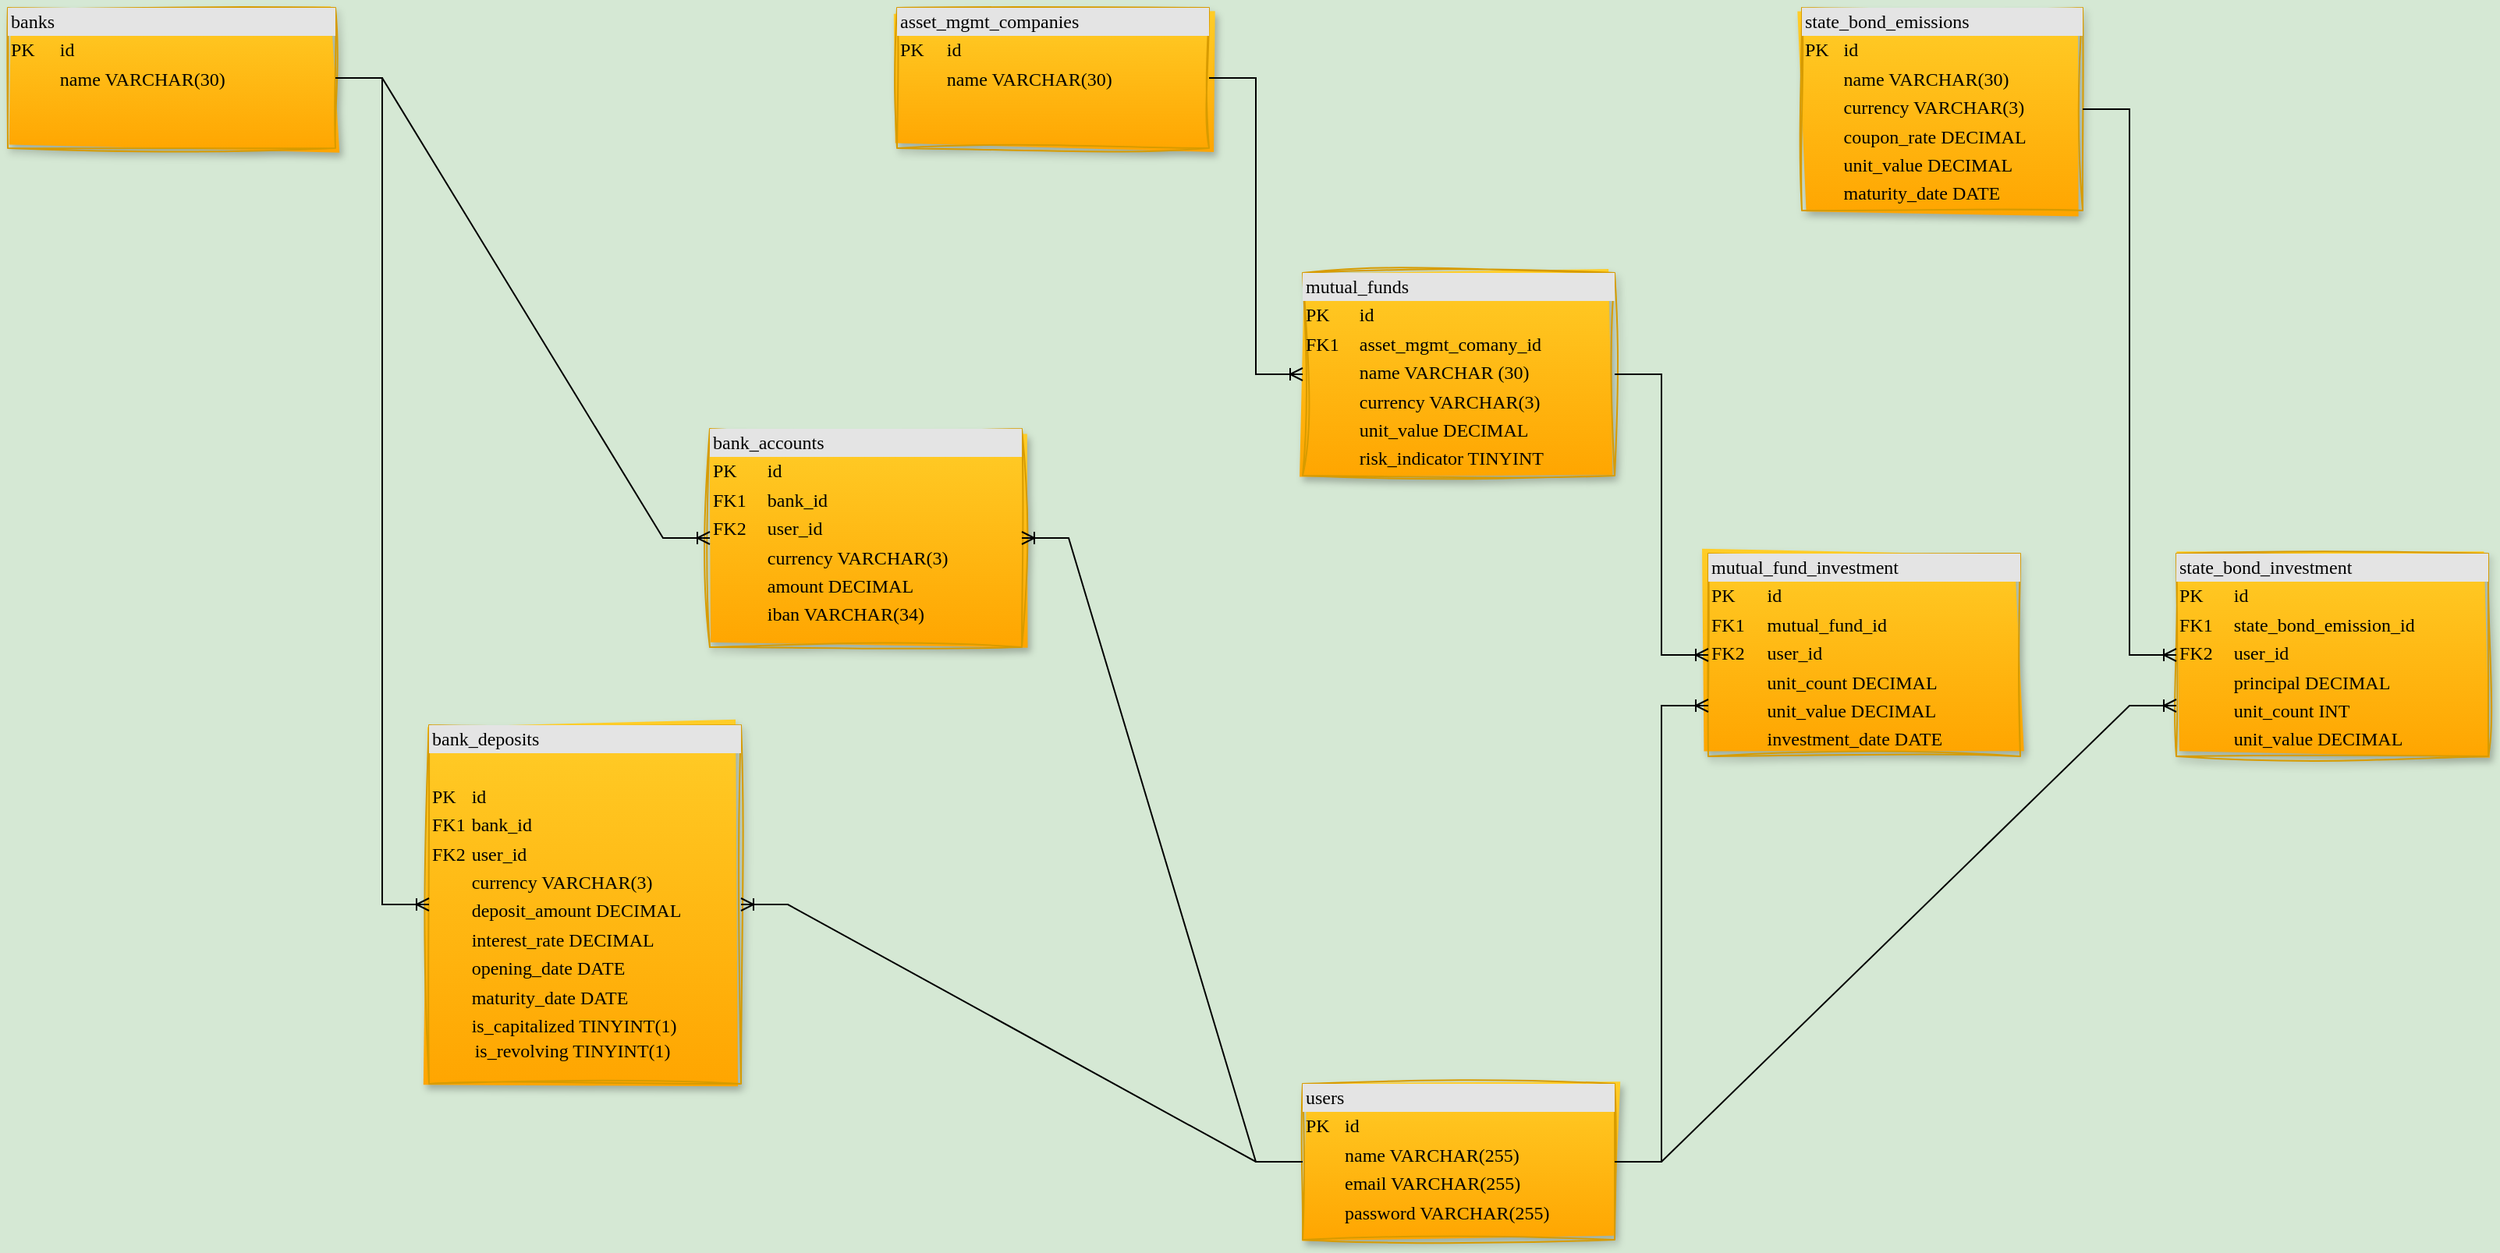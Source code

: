 <mxfile version="26.0.16">
  <diagram name="Page-1" id="2ca16b54-16f6-2749-3443-fa8db7711227">
    <mxGraphModel dx="1780" dy="1323" grid="1" gridSize="10" guides="1" tooltips="1" connect="1" arrows="1" fold="1" page="1" pageScale="1" pageWidth="1100" pageHeight="850" background="#D5E8D4" math="0" shadow="0">
      <root>
        <mxCell id="0" />
        <mxCell id="1" parent="0" />
        <mxCell id="2ed32ef02a7f4228-1" value="&lt;div style=&quot;box-sizing:border-box;width:100%;background:#e4e4e4;padding:2px;&quot;&gt;banks&lt;/div&gt;&lt;table cellspacing=&quot;0&quot; cellpadding=&quot;2&quot; style=&quot;width: 100%;&quot;&gt;&lt;tbody&gt;&lt;tr&gt;&lt;td&gt;PK&lt;/td&gt;&lt;td&gt;id&lt;/td&gt;&lt;/tr&gt;&lt;tr&gt;&lt;td&gt;&lt;br&gt;&lt;/td&gt;&lt;td&gt;name VARCHAR(30)&lt;/td&gt;&lt;/tr&gt;&lt;tr&gt;&lt;td&gt;&lt;/td&gt;&lt;td&gt;&lt;br&gt;&lt;/td&gt;&lt;/tr&gt;&lt;/tbody&gt;&lt;/table&gt;" style="verticalAlign=top;align=left;overflow=fill;html=1;rounded=0;shadow=1;comic=0;labelBackgroundColor=none;strokeWidth=1;fontFamily=Tahoma;fontSize=12;fillColor=#ffcd28;gradientColor=#ffa500;strokeColor=#d79b00;glass=0;sketch=1;curveFitting=1;jiggle=2;" parent="1" vertex="1">
          <mxGeometry x="-470" y="-130" width="210" height="90" as="geometry" />
        </mxCell>
        <mxCell id="V5oaI-MPrt99EevqK1KK-1" value="&lt;div style=&quot;box-sizing:border-box;width:100%;background:#e4e4e4;padding:2px;&quot;&gt;bank_accounts&lt;/div&gt;&lt;table cellspacing=&quot;0&quot; cellpadding=&quot;2&quot; style=&quot;width: 100%;&quot;&gt;&lt;tbody&gt;&lt;tr&gt;&lt;td&gt;PK&lt;/td&gt;&lt;td&gt;id&lt;/td&gt;&lt;/tr&gt;&lt;tr&gt;&lt;td&gt;FK1&lt;/td&gt;&lt;td&gt;bank_id&lt;/td&gt;&lt;/tr&gt;&lt;tr&gt;&lt;td&gt;FK2&lt;/td&gt;&lt;td&gt;user_id&lt;/td&gt;&lt;/tr&gt;&lt;tr&gt;&lt;td&gt;&lt;br&gt;&lt;/td&gt;&lt;td&gt;currency VARCHAR(3)&lt;/td&gt;&lt;/tr&gt;&lt;tr&gt;&lt;td&gt;&lt;br&gt;&lt;/td&gt;&lt;td&gt;amount DECIMAL&lt;br&gt;&lt;/td&gt;&lt;/tr&gt;&lt;tr&gt;&lt;td&gt;&lt;br&gt;&lt;/td&gt;&lt;td&gt;iban VARCHAR(34)&lt;/td&gt;&lt;/tr&gt;&lt;/tbody&gt;&lt;/table&gt;" style="verticalAlign=top;align=left;overflow=fill;html=1;rounded=0;shadow=1;comic=0;labelBackgroundColor=none;strokeWidth=1;fontFamily=Tahoma;fontSize=12;fillColor=#ffcd28;gradientColor=#ffa500;strokeColor=#d79b00;glass=0;sketch=1;curveFitting=1;jiggle=2;" vertex="1" parent="1">
          <mxGeometry x="-20" y="140" width="200" height="140" as="geometry" />
        </mxCell>
        <mxCell id="V5oaI-MPrt99EevqK1KK-2" value="&lt;div style=&quot;box-sizing:border-box;width:100%;background:#e4e4e4;padding:2px;&quot;&gt;users&lt;/div&gt;&lt;table cellspacing=&quot;0&quot; cellpadding=&quot;2&quot; style=&quot;width: 100%;&quot;&gt;&lt;tbody&gt;&lt;tr&gt;&lt;td&gt;PK&lt;/td&gt;&lt;td&gt;id&lt;/td&gt;&lt;/tr&gt;&lt;tr&gt;&lt;td&gt;&lt;br&gt;&lt;/td&gt;&lt;td&gt;name VARCHAR(255)&lt;/td&gt;&lt;/tr&gt;&lt;tr&gt;&lt;td&gt;&lt;/td&gt;&lt;td&gt;email VARCHAR(255)&lt;br&gt;&lt;/td&gt;&lt;/tr&gt;&lt;tr&gt;&lt;td&gt;&lt;br&gt;&lt;/td&gt;&lt;td&gt;password VARCHAR(255)&lt;/td&gt;&lt;/tr&gt;&lt;/tbody&gt;&lt;/table&gt;" style="verticalAlign=top;align=left;overflow=fill;html=1;rounded=0;shadow=1;comic=0;labelBackgroundColor=none;strokeWidth=1;fontFamily=Tahoma;fontSize=12;fillColor=#ffcd28;gradientColor=#ffa500;strokeColor=#d79b00;glass=0;sketch=1;curveFitting=1;jiggle=2;" vertex="1" parent="1">
          <mxGeometry x="360" y="560" width="200" height="100" as="geometry" />
        </mxCell>
        <mxCell id="V5oaI-MPrt99EevqK1KK-3" value="&lt;div style=&quot;box-sizing:border-box;width:100%;background:#e4e4e4;padding:2px;&quot;&gt;asset_mgmt_companies&lt;/div&gt;&lt;table cellspacing=&quot;0&quot; cellpadding=&quot;2&quot; style=&quot;width: 100%;&quot;&gt;&lt;tbody&gt;&lt;tr&gt;&lt;td&gt;PK&lt;/td&gt;&lt;td&gt;id&lt;/td&gt;&lt;/tr&gt;&lt;tr&gt;&lt;td&gt;&lt;br&gt;&lt;/td&gt;&lt;td&gt;name VARCHAR(30)&lt;/td&gt;&lt;/tr&gt;&lt;tr&gt;&lt;td&gt;&lt;/td&gt;&lt;td&gt;&lt;br&gt;&lt;/td&gt;&lt;/tr&gt;&lt;/tbody&gt;&lt;/table&gt;" style="verticalAlign=top;align=left;overflow=fill;html=1;rounded=0;shadow=1;comic=0;labelBackgroundColor=none;strokeWidth=1;fontFamily=Tahoma;fontSize=12;fillColor=#ffcd28;gradientColor=#ffa500;strokeColor=#d79b00;glass=0;sketch=1;curveFitting=1;jiggle=2;" vertex="1" parent="1">
          <mxGeometry x="100" y="-130" width="200" height="90" as="geometry" />
        </mxCell>
        <mxCell id="V5oaI-MPrt99EevqK1KK-4" value="&lt;div style=&quot;box-sizing:border-box;width:100%;background:#e4e4e4;padding:2px;&quot;&gt;mutual_funds&lt;/div&gt;&lt;table cellspacing=&quot;0&quot; cellpadding=&quot;2&quot; style=&quot;width: 100%;&quot;&gt;&lt;tbody&gt;&lt;tr&gt;&lt;td&gt;PK&lt;/td&gt;&lt;td&gt;id&lt;/td&gt;&lt;/tr&gt;&lt;tr&gt;&lt;td&gt;FK1&lt;/td&gt;&lt;td&gt;asset_mgmt_comany_id&lt;/td&gt;&lt;/tr&gt;&lt;tr&gt;&lt;td&gt;&lt;br&gt;&lt;/td&gt;&lt;td&gt;name VARCHAR (30)&lt;/td&gt;&lt;/tr&gt;&lt;tr&gt;&lt;td&gt;&lt;br&gt;&lt;/td&gt;&lt;td&gt;currency VARCHAR(3)&lt;br&gt;&lt;/td&gt;&lt;/tr&gt;&lt;tr&gt;&lt;td&gt;&lt;br&gt;&lt;/td&gt;&lt;td&gt;unit_value DECIMAL&lt;/td&gt;&lt;/tr&gt;&lt;tr&gt;&lt;td&gt;&lt;br&gt;&lt;/td&gt;&lt;td&gt;risk_indicator TINYINT&lt;/td&gt;&lt;/tr&gt;&lt;/tbody&gt;&lt;/table&gt;" style="verticalAlign=top;align=left;overflow=fill;html=1;rounded=0;shadow=1;comic=0;labelBackgroundColor=none;strokeWidth=1;fontFamily=Tahoma;fontSize=12;fillColor=#ffcd28;gradientColor=#ffa500;strokeColor=#d79b00;glass=0;sketch=1;curveFitting=1;jiggle=2;" vertex="1" parent="1">
          <mxGeometry x="360" y="40" width="200" height="130" as="geometry" />
        </mxCell>
        <mxCell id="V5oaI-MPrt99EevqK1KK-5" value="&lt;div style=&quot;box-sizing:border-box;width:100%;background:#e4e4e4;padding:2px;&quot;&gt;mutual_fund_investment&lt;/div&gt;&lt;table cellspacing=&quot;0&quot; cellpadding=&quot;2&quot; style=&quot;width: 100%;&quot;&gt;&lt;tbody&gt;&lt;tr&gt;&lt;td&gt;PK&lt;/td&gt;&lt;td&gt;id&lt;/td&gt;&lt;/tr&gt;&lt;tr&gt;&lt;td&gt;FK1&lt;/td&gt;&lt;td&gt;mutual_fund_id&lt;/td&gt;&lt;/tr&gt;&lt;tr&gt;&lt;td&gt;FK2&lt;/td&gt;&lt;td&gt;user_id&lt;/td&gt;&lt;/tr&gt;&lt;tr&gt;&lt;td&gt;&lt;br&gt;&lt;/td&gt;&lt;td&gt;unit_count DECIMAL&lt;br&gt;&lt;/td&gt;&lt;/tr&gt;&lt;tr&gt;&lt;td&gt;&lt;br&gt;&lt;/td&gt;&lt;td&gt;unit_value DECIMAL&lt;/td&gt;&lt;/tr&gt;&lt;tr&gt;&lt;td&gt;&lt;br&gt;&lt;/td&gt;&lt;td&gt;investment_date DATE&lt;/td&gt;&lt;/tr&gt;&lt;/tbody&gt;&lt;/table&gt;" style="verticalAlign=top;align=left;overflow=fill;html=1;rounded=0;shadow=1;comic=0;labelBackgroundColor=none;strokeWidth=1;fontFamily=Tahoma;fontSize=12;fillColor=#ffcd28;gradientColor=#ffa500;strokeColor=#d79b00;glass=0;sketch=1;curveFitting=1;jiggle=2;" vertex="1" parent="1">
          <mxGeometry x="620" y="220" width="200" height="130" as="geometry" />
        </mxCell>
        <mxCell id="V5oaI-MPrt99EevqK1KK-6" value="&lt;div style=&quot;box-sizing:border-box;width:100%;background:#e4e4e4;padding:2px;&quot;&gt;bank_deposits&lt;/div&gt;&lt;table cellspacing=&quot;0&quot; cellpadding=&quot;2&quot; style=&quot;width: 100%;&quot;&gt;&lt;tbody&gt;&lt;tr&gt;&lt;td&gt;&lt;br&gt;&lt;/td&gt;&lt;td&gt;&lt;br&gt;&lt;/td&gt;&lt;/tr&gt;&lt;tr&gt;&lt;td&gt;PK&lt;/td&gt;&lt;td&gt;id&lt;/td&gt;&lt;/tr&gt;&lt;tr&gt;&lt;td&gt;FK1&lt;/td&gt;&lt;td&gt;bank_id&lt;/td&gt;&lt;/tr&gt;&lt;tr&gt;&lt;td&gt;FK2&lt;/td&gt;&lt;td&gt;user_id&lt;/td&gt;&lt;/tr&gt;&lt;tr&gt;&lt;td&gt;&lt;br&gt;&lt;/td&gt;&lt;td&gt;currency VARCHAR(3)&lt;/td&gt;&lt;/tr&gt;&lt;tr&gt;&lt;td&gt;&lt;br&gt;&lt;/td&gt;&lt;td&gt;deposit_amount DECIMAL&lt;br&gt;&lt;/td&gt;&lt;/tr&gt;&lt;tr&gt;&lt;td&gt;&lt;br&gt;&lt;/td&gt;&lt;td&gt;interest_rate DECIMAL&lt;/td&gt;&lt;/tr&gt;&lt;tr&gt;&lt;td&gt;&lt;br&gt;&lt;/td&gt;&lt;td&gt;opening_date DATE&lt;/td&gt;&lt;/tr&gt;&lt;tr&gt;&lt;td&gt;&lt;br&gt;&lt;/td&gt;&lt;td&gt;maturity_date DATE&lt;/td&gt;&lt;/tr&gt;&lt;tr&gt;&lt;td&gt;&lt;br&gt;&lt;/td&gt;&lt;td&gt;is_capitalized TINYINT(1)&lt;br&gt;&lt;table cellspacing=&quot;0&quot; cellpadding=&quot;2&quot; style=&quot;width: 187.688px;&quot;&gt;&lt;tbody&gt;&lt;tr&gt;&lt;td&gt;is_revolving TINYINT(1)&lt;/td&gt;&lt;/tr&gt;&lt;/tbody&gt;&lt;/table&gt;&lt;/td&gt;&lt;/tr&gt;&lt;/tbody&gt;&lt;/table&gt;" style="verticalAlign=top;align=left;overflow=fill;html=1;rounded=0;shadow=1;comic=0;labelBackgroundColor=none;strokeWidth=1;fontFamily=Tahoma;fontSize=12;fillColor=#ffcd28;gradientColor=#ffa500;strokeColor=#d79b00;glass=0;sketch=1;curveFitting=1;jiggle=2;" vertex="1" parent="1">
          <mxGeometry x="-200" y="330" width="200" height="230" as="geometry" />
        </mxCell>
        <mxCell id="V5oaI-MPrt99EevqK1KK-8" value="&lt;div style=&quot;box-sizing:border-box;width:100%;background:#e4e4e4;padding:2px;&quot;&gt;state_bond_emissions&lt;/div&gt;&lt;table cellspacing=&quot;0&quot; cellpadding=&quot;2&quot; style=&quot;width: 100%;&quot;&gt;&lt;tbody&gt;&lt;tr&gt;&lt;td&gt;PK&lt;/td&gt;&lt;td&gt;id&lt;/td&gt;&lt;/tr&gt;&lt;tr&gt;&lt;td&gt;&lt;br&gt;&lt;/td&gt;&lt;td&gt;name VARCHAR(30)&lt;/td&gt;&lt;/tr&gt;&lt;tr&gt;&lt;td&gt;&lt;/td&gt;&lt;td&gt;currency VARCHAR(3)&lt;/td&gt;&lt;/tr&gt;&lt;tr&gt;&lt;td&gt;&lt;br&gt;&lt;/td&gt;&lt;td&gt;coupon_rate DECIMAL&lt;br&gt;&lt;/td&gt;&lt;/tr&gt;&lt;tr&gt;&lt;td&gt;&lt;br&gt;&lt;/td&gt;&lt;td&gt;unit_value DECIMAL&lt;br&gt;&lt;/td&gt;&lt;/tr&gt;&lt;tr&gt;&lt;td&gt;&lt;br&gt;&lt;/td&gt;&lt;td&gt;maturity_date DATE&lt;/td&gt;&lt;/tr&gt;&lt;/tbody&gt;&lt;/table&gt;" style="verticalAlign=top;align=left;overflow=fill;html=1;rounded=0;shadow=1;comic=0;labelBackgroundColor=none;strokeWidth=1;fontFamily=Tahoma;fontSize=12;fillColor=#ffcd28;gradientColor=#ffa500;strokeColor=#d79b00;glass=0;sketch=1;curveFitting=1;jiggle=2;" vertex="1" parent="1">
          <mxGeometry x="680" y="-130" width="180" height="130" as="geometry" />
        </mxCell>
        <mxCell id="V5oaI-MPrt99EevqK1KK-9" value="&lt;div style=&quot;box-sizing:border-box;width:100%;background:#e4e4e4;padding:2px;&quot;&gt;state_bond_investment&lt;/div&gt;&lt;table cellspacing=&quot;0&quot; cellpadding=&quot;2&quot; style=&quot;width: 100%;&quot;&gt;&lt;tbody&gt;&lt;tr&gt;&lt;td&gt;PK&lt;/td&gt;&lt;td&gt;id&lt;/td&gt;&lt;/tr&gt;&lt;tr&gt;&lt;td&gt;FK1&lt;/td&gt;&lt;td&gt;state_bond_emission_id&lt;/td&gt;&lt;/tr&gt;&lt;tr&gt;&lt;td&gt;FK2&lt;/td&gt;&lt;td&gt;user_id&lt;/td&gt;&lt;/tr&gt;&lt;tr&gt;&lt;td&gt;&lt;br&gt;&lt;/td&gt;&lt;td&gt;principal DECIMAL&lt;/td&gt;&lt;/tr&gt;&lt;tr&gt;&lt;td&gt;&lt;br&gt;&lt;/td&gt;&lt;td&gt;unit_count INT&lt;br&gt;&lt;/td&gt;&lt;/tr&gt;&lt;tr&gt;&lt;td&gt;&lt;br&gt;&lt;/td&gt;&lt;td&gt;unit_value DECIMAL&lt;/td&gt;&lt;/tr&gt;&lt;/tbody&gt;&lt;/table&gt;" style="verticalAlign=top;align=left;overflow=fill;html=1;rounded=0;shadow=1;comic=0;labelBackgroundColor=none;strokeWidth=1;fontFamily=Tahoma;fontSize=12;fillColor=#ffcd28;gradientColor=#ffa500;strokeColor=#d79b00;glass=0;sketch=1;curveFitting=1;jiggle=2;" vertex="1" parent="1">
          <mxGeometry x="920" y="220" width="200" height="130" as="geometry" />
        </mxCell>
        <mxCell id="V5oaI-MPrt99EevqK1KK-11" value="" style="edgeStyle=entityRelationEdgeStyle;fontSize=12;html=1;endArrow=ERoneToMany;rounded=0;entryX=0;entryY=0.5;entryDx=0;entryDy=0;" edge="1" parent="1" source="2ed32ef02a7f4228-1" target="V5oaI-MPrt99EevqK1KK-6">
          <mxGeometry width="100" height="100" relative="1" as="geometry">
            <mxPoint x="55.0" y="-60" as="sourcePoint" />
            <mxPoint x="-90" y="210" as="targetPoint" />
            <Array as="points">
              <mxPoint x="-230" y="150" />
              <mxPoint x="-240" y="160" />
              <mxPoint x="-250" y="220" />
            </Array>
          </mxGeometry>
        </mxCell>
        <mxCell id="V5oaI-MPrt99EevqK1KK-13" value="" style="edgeStyle=entityRelationEdgeStyle;fontSize=12;html=1;endArrow=ERoneToMany;rounded=0;exitX=0;exitY=0.5;exitDx=0;exitDy=0;entryX=1;entryY=0.5;entryDx=0;entryDy=0;" edge="1" parent="1" source="V5oaI-MPrt99EevqK1KK-2" target="V5oaI-MPrt99EevqK1KK-6">
          <mxGeometry width="100" height="100" relative="1" as="geometry">
            <mxPoint x="-200" y="210" as="sourcePoint" />
            <mxPoint x="-100" y="110" as="targetPoint" />
          </mxGeometry>
        </mxCell>
        <mxCell id="V5oaI-MPrt99EevqK1KK-14" value="" style="edgeStyle=entityRelationEdgeStyle;fontSize=12;html=1;endArrow=ERoneToMany;rounded=0;exitX=0;exitY=0.5;exitDx=0;exitDy=0;entryX=1;entryY=0.5;entryDx=0;entryDy=0;" edge="1" parent="1" source="V5oaI-MPrt99EevqK1KK-2" target="V5oaI-MPrt99EevqK1KK-1">
          <mxGeometry width="100" height="100" relative="1" as="geometry">
            <mxPoint x="370" y="620" as="sourcePoint" />
            <mxPoint x="10" y="365" as="targetPoint" />
          </mxGeometry>
        </mxCell>
        <mxCell id="V5oaI-MPrt99EevqK1KK-15" value="" style="edgeStyle=entityRelationEdgeStyle;fontSize=12;html=1;endArrow=ERoneToMany;rounded=0;entryX=0;entryY=0.5;entryDx=0;entryDy=0;exitX=1;exitY=0.5;exitDx=0;exitDy=0;" edge="1" parent="1" source="2ed32ef02a7f4228-1" target="V5oaI-MPrt99EevqK1KK-1">
          <mxGeometry width="100" height="100" relative="1" as="geometry">
            <mxPoint x="-285" y="-60" as="sourcePoint" />
            <mxPoint x="-190" y="365" as="targetPoint" />
            <Array as="points">
              <mxPoint x="-220" y="160" />
              <mxPoint x="-230" y="170" />
              <mxPoint x="-240" y="230" />
            </Array>
          </mxGeometry>
        </mxCell>
        <mxCell id="V5oaI-MPrt99EevqK1KK-16" value="" style="edgeStyle=entityRelationEdgeStyle;fontSize=12;html=1;endArrow=ERoneToMany;rounded=0;exitX=1;exitY=0.5;exitDx=0;exitDy=0;entryX=0;entryY=0.75;entryDx=0;entryDy=0;" edge="1" parent="1" source="V5oaI-MPrt99EevqK1KK-2" target="V5oaI-MPrt99EevqK1KK-5">
          <mxGeometry width="100" height="100" relative="1" as="geometry">
            <mxPoint x="360" y="380" as="sourcePoint" />
            <mxPoint x="460" y="280" as="targetPoint" />
            <Array as="points">
              <mxPoint x="570" y="620" />
            </Array>
          </mxGeometry>
        </mxCell>
        <mxCell id="V5oaI-MPrt99EevqK1KK-17" value="" style="edgeStyle=entityRelationEdgeStyle;fontSize=12;html=1;endArrow=ERoneToMany;rounded=0;entryX=0;entryY=0.5;entryDx=0;entryDy=0;exitX=1;exitY=0.5;exitDx=0;exitDy=0;" edge="1" parent="1" source="V5oaI-MPrt99EevqK1KK-4" target="V5oaI-MPrt99EevqK1KK-5">
          <mxGeometry width="100" height="100" relative="1" as="geometry">
            <mxPoint x="360" y="380" as="sourcePoint" />
            <mxPoint x="460" y="280" as="targetPoint" />
            <Array as="points">
              <mxPoint x="320" y="200" />
            </Array>
          </mxGeometry>
        </mxCell>
        <mxCell id="V5oaI-MPrt99EevqK1KK-20" value="" style="edgeStyle=entityRelationEdgeStyle;fontSize=12;html=1;endArrow=ERoneToMany;rounded=0;exitX=1;exitY=0.5;exitDx=0;exitDy=0;entryX=0;entryY=0.5;entryDx=0;entryDy=0;" edge="1" parent="1" source="V5oaI-MPrt99EevqK1KK-3" target="V5oaI-MPrt99EevqK1KK-4">
          <mxGeometry width="100" height="100" relative="1" as="geometry">
            <mxPoint x="380" y="70" as="sourcePoint" />
            <mxPoint x="480" y="-30" as="targetPoint" />
          </mxGeometry>
        </mxCell>
        <mxCell id="V5oaI-MPrt99EevqK1KK-21" value="" style="edgeStyle=entityRelationEdgeStyle;fontSize=12;html=1;endArrow=ERoneToMany;rounded=0;exitX=1;exitY=0.5;exitDx=0;exitDy=0;entryX=0;entryY=0.5;entryDx=0;entryDy=0;" edge="1" parent="1" source="V5oaI-MPrt99EevqK1KK-8" target="V5oaI-MPrt99EevqK1KK-9">
          <mxGeometry width="100" height="100" relative="1" as="geometry">
            <mxPoint x="750" y="70" as="sourcePoint" />
            <mxPoint x="850" y="-30" as="targetPoint" />
          </mxGeometry>
        </mxCell>
        <mxCell id="V5oaI-MPrt99EevqK1KK-23" value="" style="edgeStyle=entityRelationEdgeStyle;fontSize=12;html=1;endArrow=ERoneToMany;rounded=0;exitX=1;exitY=0.5;exitDx=0;exitDy=0;entryX=0;entryY=0.75;entryDx=0;entryDy=0;" edge="1" parent="1" source="V5oaI-MPrt99EevqK1KK-2" target="V5oaI-MPrt99EevqK1KK-9">
          <mxGeometry width="100" height="100" relative="1" as="geometry">
            <mxPoint x="570" y="620" as="sourcePoint" />
            <mxPoint x="630" y="327" as="targetPoint" />
            <Array as="points">
              <mxPoint x="580" y="630" />
            </Array>
          </mxGeometry>
        </mxCell>
      </root>
    </mxGraphModel>
  </diagram>
</mxfile>

